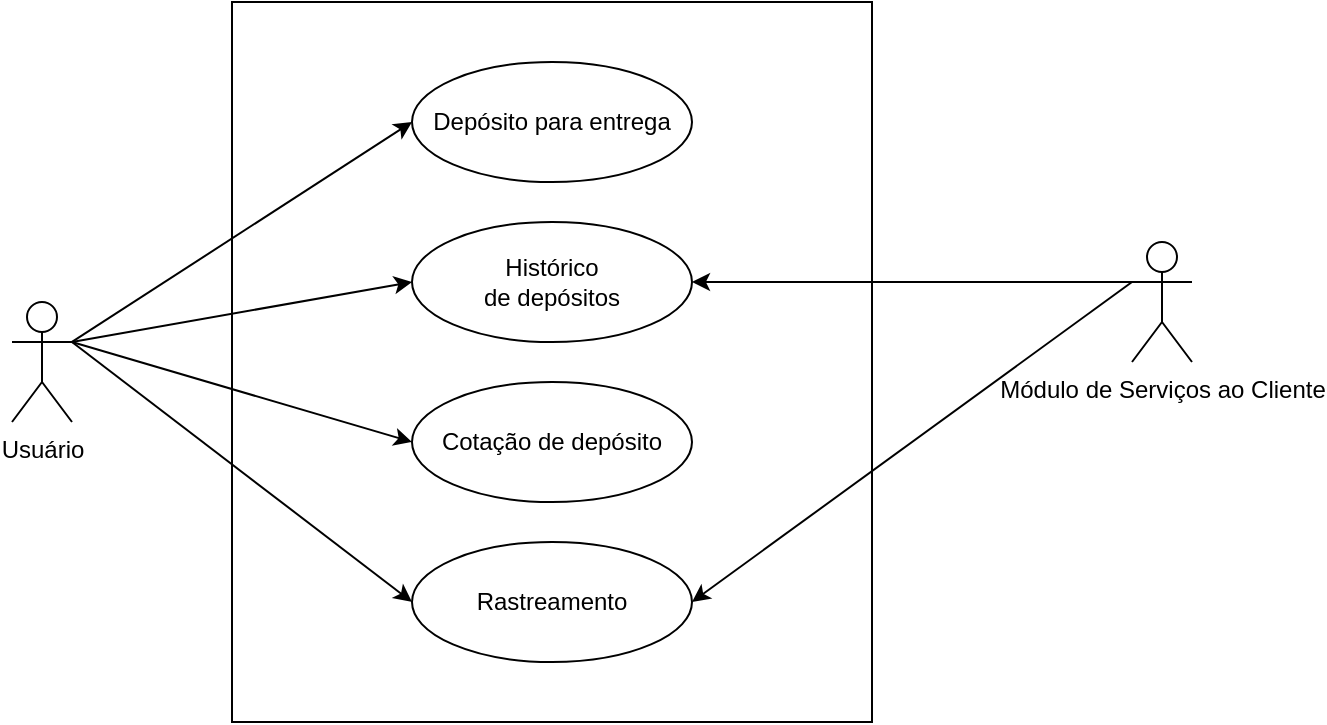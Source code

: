 <mxfile version="14.9.5" type="device"><diagram id="akf6TwEsCi-nR6Xm7BVR" name="Page-1"><mxGraphModel dx="1422" dy="691" grid="1" gridSize="10" guides="1" tooltips="1" connect="1" arrows="1" fold="1" page="1" pageScale="1" pageWidth="850" pageHeight="1100" math="0" shadow="0"><root><mxCell id="0"/><mxCell id="1" parent="0"/><mxCell id="eat0FIfmoHHpsJ96Iep7-1" value="Usuário" style="shape=umlActor;verticalLabelPosition=bottom;verticalAlign=top;html=1;outlineConnect=0;" parent="1" vertex="1"><mxGeometry x="80" y="330" width="30" height="60" as="geometry"/></mxCell><mxCell id="eat0FIfmoHHpsJ96Iep7-2" value="" style="rounded=0;whiteSpace=wrap;html=1;verticalAlign=top;" parent="1" vertex="1"><mxGeometry x="190" y="180" width="320" height="360" as="geometry"/></mxCell><mxCell id="eat0FIfmoHHpsJ96Iep7-3" value="Depósito para entrega" style="ellipse;whiteSpace=wrap;html=1;verticalAlign=middle;" parent="1" vertex="1"><mxGeometry x="280" y="210" width="140" height="60" as="geometry"/></mxCell><mxCell id="eat0FIfmoHHpsJ96Iep7-4" value="Cotação de depósito" style="ellipse;whiteSpace=wrap;html=1;verticalAlign=middle;" parent="1" vertex="1"><mxGeometry x="280" y="370" width="140" height="60" as="geometry"/></mxCell><mxCell id="eat0FIfmoHHpsJ96Iep7-6" value="Histórico&lt;br&gt;de depósitos" style="ellipse;whiteSpace=wrap;html=1;verticalAlign=middle;" parent="1" vertex="1"><mxGeometry x="280" y="290" width="140" height="60" as="geometry"/></mxCell><mxCell id="eat0FIfmoHHpsJ96Iep7-8" value="" style="endArrow=classic;html=1;exitX=1;exitY=0.333;exitDx=0;exitDy=0;exitPerimeter=0;entryX=0;entryY=0.5;entryDx=0;entryDy=0;" parent="1" source="eat0FIfmoHHpsJ96Iep7-1" edge="1" target="eat0FIfmoHHpsJ96Iep7-3"><mxGeometry width="50" height="50" relative="1" as="geometry"><mxPoint x="110" y="370" as="sourcePoint"/><mxPoint x="250" y="240" as="targetPoint"/></mxGeometry></mxCell><mxCell id="eat0FIfmoHHpsJ96Iep7-9" value="" style="endArrow=classic;html=1;entryX=0;entryY=0.5;entryDx=0;entryDy=0;exitX=1;exitY=0.333;exitDx=0;exitDy=0;exitPerimeter=0;" parent="1" source="eat0FIfmoHHpsJ96Iep7-1" target="eat0FIfmoHHpsJ96Iep7-4" edge="1"><mxGeometry width="50" height="50" relative="1" as="geometry"><mxPoint x="120" y="250" as="sourcePoint"/><mxPoint x="170" y="200" as="targetPoint"/></mxGeometry></mxCell><mxCell id="eat0FIfmoHHpsJ96Iep7-10" value="" style="endArrow=classic;html=1;entryX=0;entryY=0.5;entryDx=0;entryDy=0;exitX=1;exitY=0.333;exitDx=0;exitDy=0;exitPerimeter=0;" parent="1" source="eat0FIfmoHHpsJ96Iep7-1" target="eat0FIfmoHHpsJ96Iep7-6" edge="1"><mxGeometry width="50" height="50" relative="1" as="geometry"><mxPoint x="50" y="230" as="sourcePoint"/><mxPoint x="100" y="180" as="targetPoint"/></mxGeometry></mxCell><mxCell id="eat0FIfmoHHpsJ96Iep7-12" value="Módulo de Serviços ao Cliente" style="shape=umlActor;verticalLabelPosition=bottom;verticalAlign=top;html=1;outlineConnect=0;" parent="1" vertex="1"><mxGeometry x="640" y="300" width="30" height="60" as="geometry"/></mxCell><mxCell id="eat0FIfmoHHpsJ96Iep7-13" value="" style="endArrow=classic;html=1;entryX=1;entryY=0.5;entryDx=0;entryDy=0;exitX=0;exitY=0.333;exitDx=0;exitDy=0;exitPerimeter=0;" parent="1" source="eat0FIfmoHHpsJ96Iep7-12" target="eat0FIfmoHHpsJ96Iep7-6" edge="1"><mxGeometry width="50" height="50" relative="1" as="geometry"><mxPoint x="680" y="240" as="sourcePoint"/><mxPoint x="730" y="190" as="targetPoint"/></mxGeometry></mxCell><mxCell id="RItnZrM0u1gdQBOae7u2-1" value="Rastreamento" style="ellipse;whiteSpace=wrap;html=1;verticalAlign=middle;" vertex="1" parent="1"><mxGeometry x="280" y="450" width="140" height="60" as="geometry"/></mxCell><mxCell id="RItnZrM0u1gdQBOae7u2-2" value="" style="endArrow=classic;html=1;entryX=1;entryY=0.5;entryDx=0;entryDy=0;" edge="1" parent="1" target="RItnZrM0u1gdQBOae7u2-1"><mxGeometry width="50" height="50" relative="1" as="geometry"><mxPoint x="640" y="320" as="sourcePoint"/><mxPoint x="680" y="470" as="targetPoint"/></mxGeometry></mxCell><mxCell id="RItnZrM0u1gdQBOae7u2-3" value="" style="endArrow=classic;html=1;entryX=0;entryY=0.5;entryDx=0;entryDy=0;exitX=1;exitY=0.333;exitDx=0;exitDy=0;exitPerimeter=0;" edge="1" parent="1" source="eat0FIfmoHHpsJ96Iep7-1" target="RItnZrM0u1gdQBOae7u2-1"><mxGeometry width="50" height="50" relative="1" as="geometry"><mxPoint x="120" y="530" as="sourcePoint"/><mxPoint x="170" y="480" as="targetPoint"/></mxGeometry></mxCell></root></mxGraphModel></diagram></mxfile>